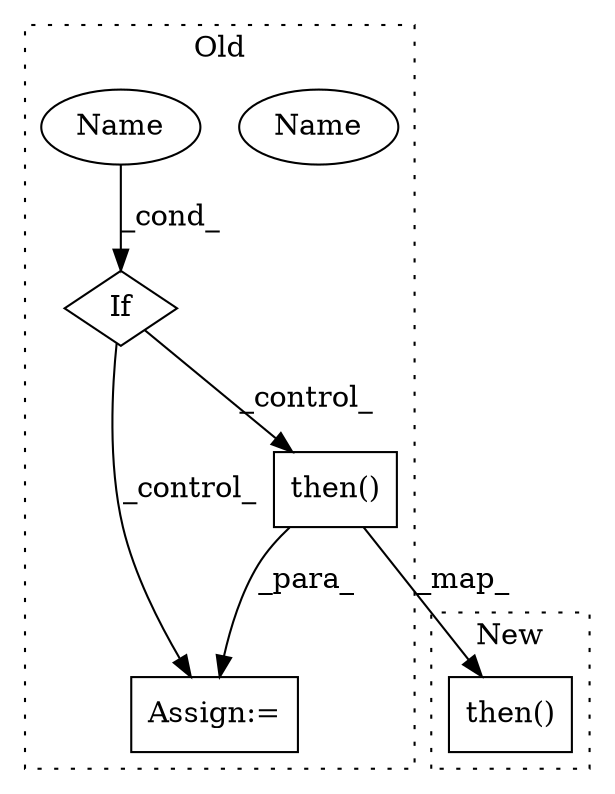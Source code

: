 digraph G {
subgraph cluster0 {
1 [label="then()" a="75" s="6385,6423" l="12,1" shape="box"];
3 [label="If" a="96" s="6226" l="3" shape="diamond"];
4 [label="Name" a="87" s="6229" l="9" shape="ellipse"];
5 [label="Assign:=" a="68" s="6382" l="3" shape="box"];
6 [label="Name" a="87" s="6229" l="9" shape="ellipse"];
label = "Old";
style="dotted";
}
subgraph cluster1 {
2 [label="then()" a="75" s="6602,6623" l="12,1" shape="box"];
label = "New";
style="dotted";
}
1 -> 5 [label="_para_"];
1 -> 2 [label="_map_"];
3 -> 1 [label="_control_"];
3 -> 5 [label="_control_"];
6 -> 3 [label="_cond_"];
}
